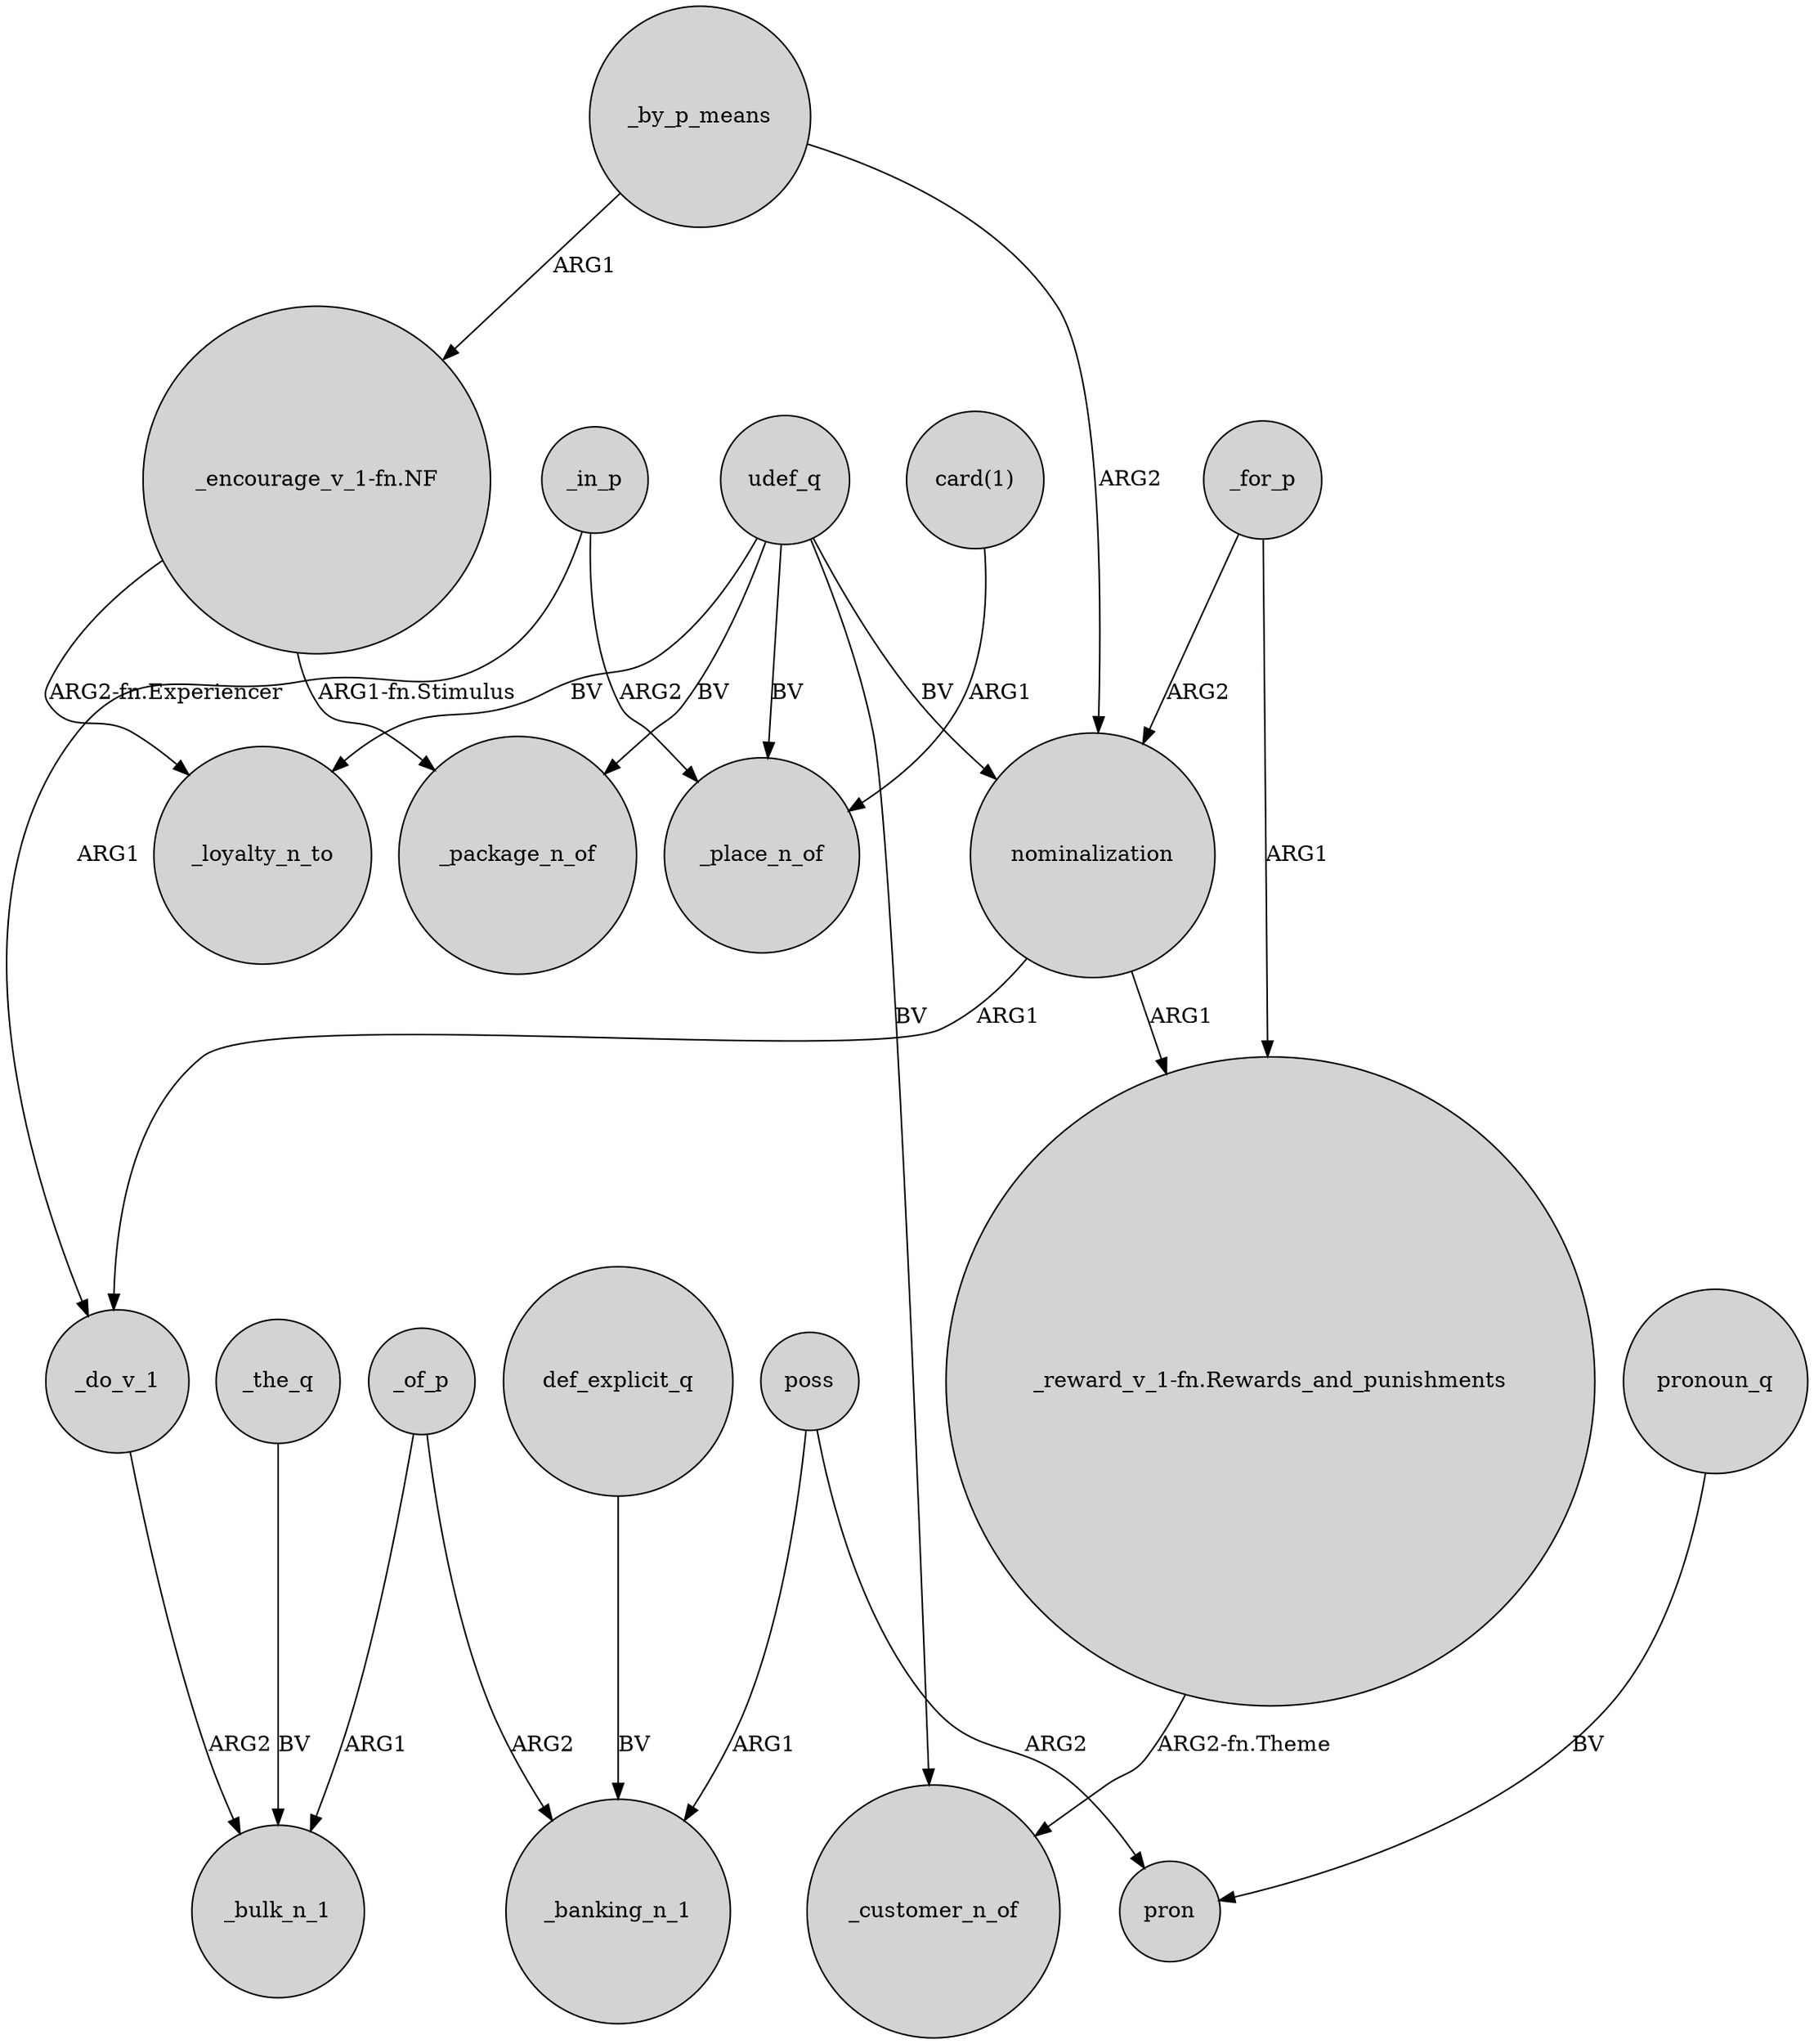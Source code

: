 digraph {
	node [shape=circle style=filled]
	"_encourage_v_1-fn.NF" -> _package_n_of [label="ARG1-fn.Stimulus"]
	_by_p_means -> nominalization [label=ARG2]
	poss -> pron [label=ARG2]
	nominalization -> _do_v_1 [label=ARG1]
	nominalization -> "_reward_v_1-fn.Rewards_and_punishments" [label=ARG1]
	"_encourage_v_1-fn.NF" -> _loyalty_n_to [label="ARG2-fn.Experiencer"]
	_for_p -> nominalization [label=ARG2]
	_in_p -> _do_v_1 [label=ARG1]
	_in_p -> _place_n_of [label=ARG2]
	"card(1)" -> _place_n_of [label=ARG1]
	_of_p -> _bulk_n_1 [label=ARG1]
	_by_p_means -> "_encourage_v_1-fn.NF" [label=ARG1]
	udef_q -> _package_n_of [label=BV]
	pronoun_q -> pron [label=BV]
	udef_q -> _loyalty_n_to [label=BV]
	_of_p -> _banking_n_1 [label=ARG2]
	_the_q -> _bulk_n_1 [label=BV]
	udef_q -> _customer_n_of [label=BV]
	udef_q -> nominalization [label=BV]
	"_reward_v_1-fn.Rewards_and_punishments" -> _customer_n_of [label="ARG2-fn.Theme"]
	_do_v_1 -> _bulk_n_1 [label=ARG2]
	_for_p -> "_reward_v_1-fn.Rewards_and_punishments" [label=ARG1]
	udef_q -> _place_n_of [label=BV]
	poss -> _banking_n_1 [label=ARG1]
	def_explicit_q -> _banking_n_1 [label=BV]
}
